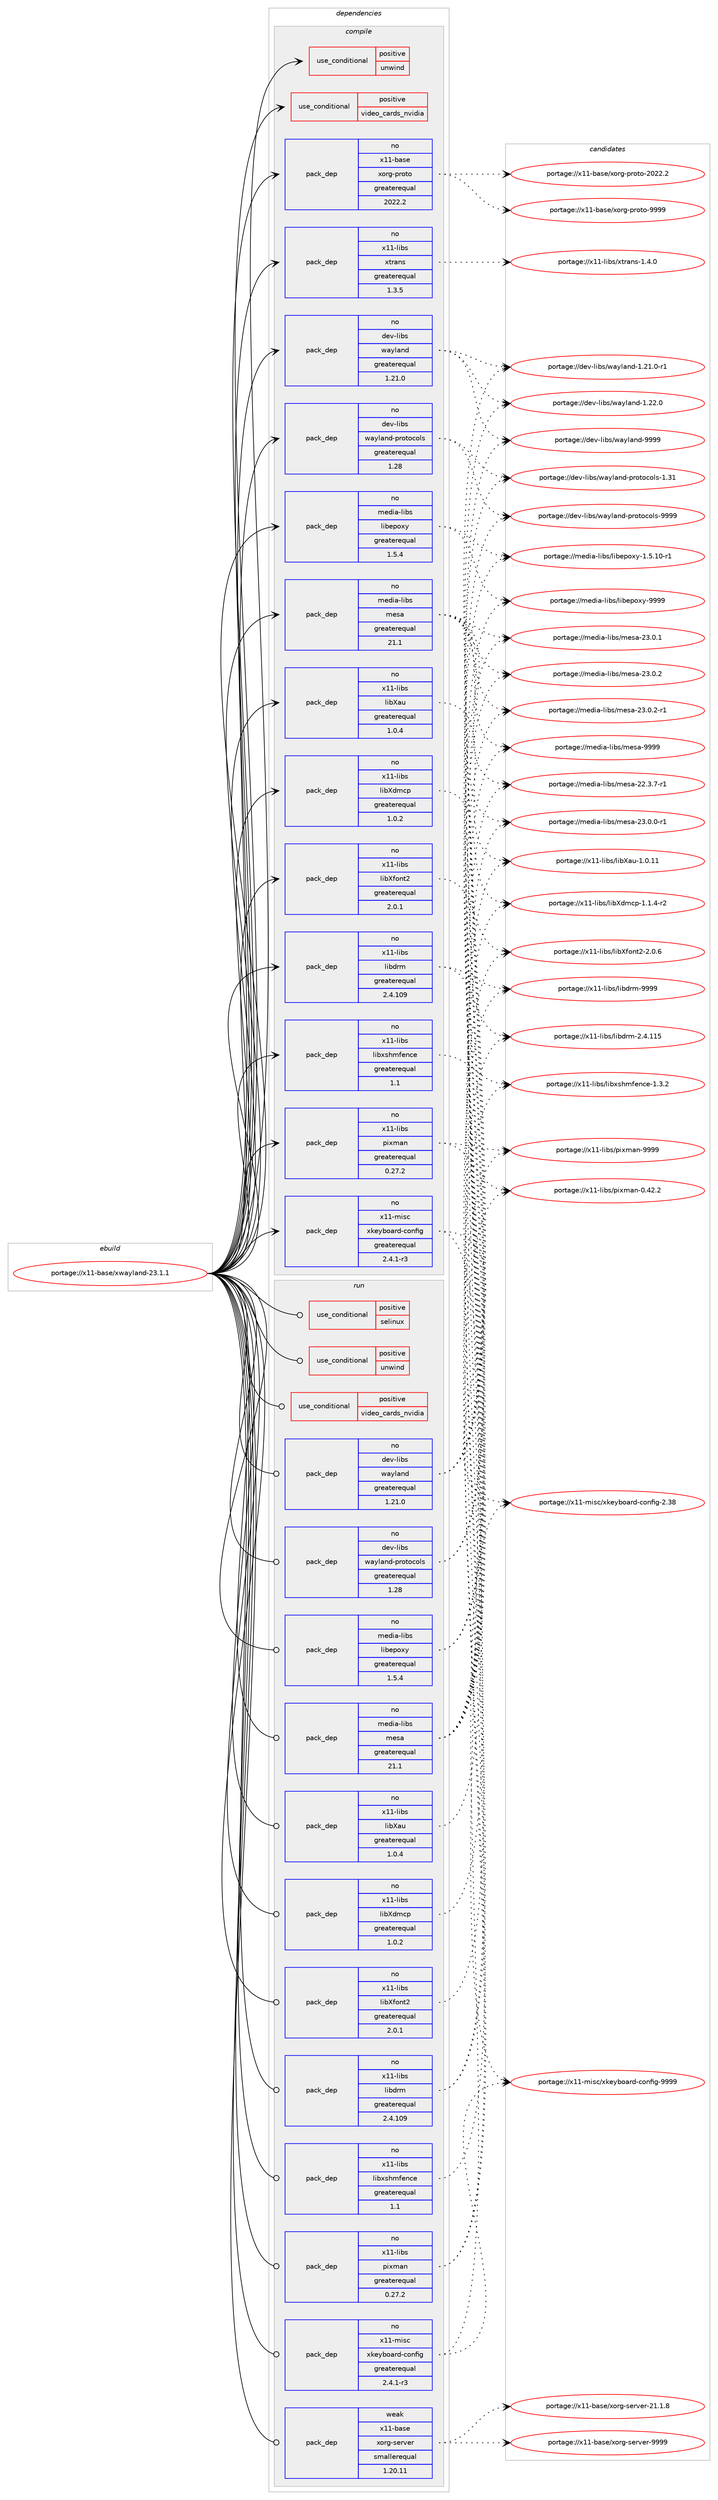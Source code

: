 digraph prolog {

# *************
# Graph options
# *************

newrank=true;
concentrate=true;
compound=true;
graph [rankdir=LR,fontname=Helvetica,fontsize=10,ranksep=1.5];#, ranksep=2.5, nodesep=0.2];
edge  [arrowhead=vee];
node  [fontname=Helvetica,fontsize=10];

# **********
# The ebuild
# **********

subgraph cluster_leftcol {
color=gray;
rank=same;
label=<<i>ebuild</i>>;
id [label="portage://x11-base/xwayland-23.1.1", color=red, width=4, href="../x11-base/xwayland-23.1.1.svg"];
}

# ****************
# The dependencies
# ****************

subgraph cluster_midcol {
color=gray;
label=<<i>dependencies</i>>;
subgraph cluster_compile {
fillcolor="#eeeeee";
style=filled;
label=<<i>compile</i>>;
subgraph cond131 {
dependency458 [label=<<TABLE BORDER="0" CELLBORDER="1" CELLSPACING="0" CELLPADDING="4"><TR><TD ROWSPAN="3" CELLPADDING="10">use_conditional</TD></TR><TR><TD>positive</TD></TR><TR><TD>unwind</TD></TR></TABLE>>, shape=none, color=red];
# *** BEGIN UNKNOWN DEPENDENCY TYPE (TODO) ***
# dependency458 -> package_dependency(portage://x11-base/xwayland-23.1.1,install,no,sys-libs,libunwind,none,[,,],[],[])
# *** END UNKNOWN DEPENDENCY TYPE (TODO) ***

}
id:e -> dependency458:w [weight=20,style="solid",arrowhead="vee"];
subgraph cond132 {
dependency459 [label=<<TABLE BORDER="0" CELLBORDER="1" CELLSPACING="0" CELLPADDING="4"><TR><TD ROWSPAN="3" CELLPADDING="10">use_conditional</TD></TR><TR><TD>positive</TD></TR><TR><TD>video_cards_nvidia</TD></TR></TABLE>>, shape=none, color=red];
# *** BEGIN UNKNOWN DEPENDENCY TYPE (TODO) ***
# dependency459 -> package_dependency(portage://x11-base/xwayland-23.1.1,install,no,gui-libs,egl-wayland,none,[,,],[],[])
# *** END UNKNOWN DEPENDENCY TYPE (TODO) ***

}
id:e -> dependency459:w [weight=20,style="solid",arrowhead="vee"];
# *** BEGIN UNKNOWN DEPENDENCY TYPE (TODO) ***
# id -> package_dependency(portage://x11-base/xwayland-23.1.1,install,no,dev-libs,libbsd,none,[,,],[],[])
# *** END UNKNOWN DEPENDENCY TYPE (TODO) ***

# *** BEGIN UNKNOWN DEPENDENCY TYPE (TODO) ***
# id -> package_dependency(portage://x11-base/xwayland-23.1.1,install,no,dev-libs,openssl,none,[,,],any_same_slot,[])
# *** END UNKNOWN DEPENDENCY TYPE (TODO) ***

subgraph pack286 {
dependency460 [label=<<TABLE BORDER="0" CELLBORDER="1" CELLSPACING="0" CELLPADDING="4" WIDTH="220"><TR><TD ROWSPAN="6" CELLPADDING="30">pack_dep</TD></TR><TR><TD WIDTH="110">no</TD></TR><TR><TD>dev-libs</TD></TR><TR><TD>wayland</TD></TR><TR><TD>greaterequal</TD></TR><TR><TD>1.21.0</TD></TR></TABLE>>, shape=none, color=blue];
}
id:e -> dependency460:w [weight=20,style="solid",arrowhead="vee"];
subgraph pack287 {
dependency461 [label=<<TABLE BORDER="0" CELLBORDER="1" CELLSPACING="0" CELLPADDING="4" WIDTH="220"><TR><TD ROWSPAN="6" CELLPADDING="30">pack_dep</TD></TR><TR><TD WIDTH="110">no</TD></TR><TR><TD>dev-libs</TD></TR><TR><TD>wayland-protocols</TD></TR><TR><TD>greaterequal</TD></TR><TR><TD>1.28</TD></TR></TABLE>>, shape=none, color=blue];
}
id:e -> dependency461:w [weight=20,style="solid",arrowhead="vee"];
# *** BEGIN UNKNOWN DEPENDENCY TYPE (TODO) ***
# id -> package_dependency(portage://x11-base/xwayland-23.1.1,install,no,media-fonts,font-util,none,[,,],[],[])
# *** END UNKNOWN DEPENDENCY TYPE (TODO) ***

subgraph pack288 {
dependency462 [label=<<TABLE BORDER="0" CELLBORDER="1" CELLSPACING="0" CELLPADDING="4" WIDTH="220"><TR><TD ROWSPAN="6" CELLPADDING="30">pack_dep</TD></TR><TR><TD WIDTH="110">no</TD></TR><TR><TD>media-libs</TD></TR><TR><TD>libepoxy</TD></TR><TR><TD>greaterequal</TD></TR><TR><TD>1.5.4</TD></TR></TABLE>>, shape=none, color=blue];
}
id:e -> dependency462:w [weight=20,style="solid",arrowhead="vee"];
# *** BEGIN UNKNOWN DEPENDENCY TYPE (TODO) ***
# id -> package_dependency(portage://x11-base/xwayland-23.1.1,install,no,media-libs,libglvnd,none,[,,],[],[use(enable(X),none)])
# *** END UNKNOWN DEPENDENCY TYPE (TODO) ***

subgraph pack289 {
dependency463 [label=<<TABLE BORDER="0" CELLBORDER="1" CELLSPACING="0" CELLPADDING="4" WIDTH="220"><TR><TD ROWSPAN="6" CELLPADDING="30">pack_dep</TD></TR><TR><TD WIDTH="110">no</TD></TR><TR><TD>media-libs</TD></TR><TR><TD>mesa</TD></TR><TR><TD>greaterequal</TD></TR><TR><TD>21.1</TD></TR></TABLE>>, shape=none, color=blue];
}
id:e -> dependency463:w [weight=20,style="solid",arrowhead="vee"];
subgraph pack290 {
dependency464 [label=<<TABLE BORDER="0" CELLBORDER="1" CELLSPACING="0" CELLPADDING="4" WIDTH="220"><TR><TD ROWSPAN="6" CELLPADDING="30">pack_dep</TD></TR><TR><TD WIDTH="110">no</TD></TR><TR><TD>x11-base</TD></TR><TR><TD>xorg-proto</TD></TR><TR><TD>greaterequal</TD></TR><TR><TD>2022.2</TD></TR></TABLE>>, shape=none, color=blue];
}
id:e -> dependency464:w [weight=20,style="solid",arrowhead="vee"];
subgraph pack291 {
dependency465 [label=<<TABLE BORDER="0" CELLBORDER="1" CELLSPACING="0" CELLPADDING="4" WIDTH="220"><TR><TD ROWSPAN="6" CELLPADDING="30">pack_dep</TD></TR><TR><TD WIDTH="110">no</TD></TR><TR><TD>x11-libs</TD></TR><TR><TD>libXau</TD></TR><TR><TD>greaterequal</TD></TR><TR><TD>1.0.4</TD></TR></TABLE>>, shape=none, color=blue];
}
id:e -> dependency465:w [weight=20,style="solid",arrowhead="vee"];
subgraph pack292 {
dependency466 [label=<<TABLE BORDER="0" CELLBORDER="1" CELLSPACING="0" CELLPADDING="4" WIDTH="220"><TR><TD ROWSPAN="6" CELLPADDING="30">pack_dep</TD></TR><TR><TD WIDTH="110">no</TD></TR><TR><TD>x11-libs</TD></TR><TR><TD>libXdmcp</TD></TR><TR><TD>greaterequal</TD></TR><TR><TD>1.0.2</TD></TR></TABLE>>, shape=none, color=blue];
}
id:e -> dependency466:w [weight=20,style="solid",arrowhead="vee"];
subgraph pack293 {
dependency467 [label=<<TABLE BORDER="0" CELLBORDER="1" CELLSPACING="0" CELLPADDING="4" WIDTH="220"><TR><TD ROWSPAN="6" CELLPADDING="30">pack_dep</TD></TR><TR><TD WIDTH="110">no</TD></TR><TR><TD>x11-libs</TD></TR><TR><TD>libXfont2</TD></TR><TR><TD>greaterequal</TD></TR><TR><TD>2.0.1</TD></TR></TABLE>>, shape=none, color=blue];
}
id:e -> dependency467:w [weight=20,style="solid",arrowhead="vee"];
subgraph pack294 {
dependency468 [label=<<TABLE BORDER="0" CELLBORDER="1" CELLSPACING="0" CELLPADDING="4" WIDTH="220"><TR><TD ROWSPAN="6" CELLPADDING="30">pack_dep</TD></TR><TR><TD WIDTH="110">no</TD></TR><TR><TD>x11-libs</TD></TR><TR><TD>libdrm</TD></TR><TR><TD>greaterequal</TD></TR><TR><TD>2.4.109</TD></TR></TABLE>>, shape=none, color=blue];
}
id:e -> dependency468:w [weight=20,style="solid",arrowhead="vee"];
# *** BEGIN UNKNOWN DEPENDENCY TYPE (TODO) ***
# id -> package_dependency(portage://x11-base/xwayland-23.1.1,install,no,x11-libs,libxcvt,none,[,,],[],[])
# *** END UNKNOWN DEPENDENCY TYPE (TODO) ***

# *** BEGIN UNKNOWN DEPENDENCY TYPE (TODO) ***
# id -> package_dependency(portage://x11-base/xwayland-23.1.1,install,no,x11-libs,libxkbfile,none,[,,],[],[])
# *** END UNKNOWN DEPENDENCY TYPE (TODO) ***

subgraph pack295 {
dependency469 [label=<<TABLE BORDER="0" CELLBORDER="1" CELLSPACING="0" CELLPADDING="4" WIDTH="220"><TR><TD ROWSPAN="6" CELLPADDING="30">pack_dep</TD></TR><TR><TD WIDTH="110">no</TD></TR><TR><TD>x11-libs</TD></TR><TR><TD>libxshmfence</TD></TR><TR><TD>greaterequal</TD></TR><TR><TD>1.1</TD></TR></TABLE>>, shape=none, color=blue];
}
id:e -> dependency469:w [weight=20,style="solid",arrowhead="vee"];
subgraph pack296 {
dependency470 [label=<<TABLE BORDER="0" CELLBORDER="1" CELLSPACING="0" CELLPADDING="4" WIDTH="220"><TR><TD ROWSPAN="6" CELLPADDING="30">pack_dep</TD></TR><TR><TD WIDTH="110">no</TD></TR><TR><TD>x11-libs</TD></TR><TR><TD>pixman</TD></TR><TR><TD>greaterequal</TD></TR><TR><TD>0.27.2</TD></TR></TABLE>>, shape=none, color=blue];
}
id:e -> dependency470:w [weight=20,style="solid",arrowhead="vee"];
subgraph pack297 {
dependency471 [label=<<TABLE BORDER="0" CELLBORDER="1" CELLSPACING="0" CELLPADDING="4" WIDTH="220"><TR><TD ROWSPAN="6" CELLPADDING="30">pack_dep</TD></TR><TR><TD WIDTH="110">no</TD></TR><TR><TD>x11-libs</TD></TR><TR><TD>xtrans</TD></TR><TR><TD>greaterequal</TD></TR><TR><TD>1.3.5</TD></TR></TABLE>>, shape=none, color=blue];
}
id:e -> dependency471:w [weight=20,style="solid",arrowhead="vee"];
subgraph pack298 {
dependency472 [label=<<TABLE BORDER="0" CELLBORDER="1" CELLSPACING="0" CELLPADDING="4" WIDTH="220"><TR><TD ROWSPAN="6" CELLPADDING="30">pack_dep</TD></TR><TR><TD WIDTH="110">no</TD></TR><TR><TD>x11-misc</TD></TR><TR><TD>xkeyboard-config</TD></TR><TR><TD>greaterequal</TD></TR><TR><TD>2.4.1-r3</TD></TR></TABLE>>, shape=none, color=blue];
}
id:e -> dependency472:w [weight=20,style="solid",arrowhead="vee"];
}
subgraph cluster_compileandrun {
fillcolor="#eeeeee";
style=filled;
label=<<i>compile and run</i>>;
}
subgraph cluster_run {
fillcolor="#eeeeee";
style=filled;
label=<<i>run</i>>;
subgraph cond133 {
dependency473 [label=<<TABLE BORDER="0" CELLBORDER="1" CELLSPACING="0" CELLPADDING="4"><TR><TD ROWSPAN="3" CELLPADDING="10">use_conditional</TD></TR><TR><TD>positive</TD></TR><TR><TD>selinux</TD></TR></TABLE>>, shape=none, color=red];
# *** BEGIN UNKNOWN DEPENDENCY TYPE (TODO) ***
# dependency473 -> package_dependency(portage://x11-base/xwayland-23.1.1,run,no,sec-policy,selinux-xserver,none,[,,],[],[])
# *** END UNKNOWN DEPENDENCY TYPE (TODO) ***

}
id:e -> dependency473:w [weight=20,style="solid",arrowhead="odot"];
subgraph cond134 {
dependency474 [label=<<TABLE BORDER="0" CELLBORDER="1" CELLSPACING="0" CELLPADDING="4"><TR><TD ROWSPAN="3" CELLPADDING="10">use_conditional</TD></TR><TR><TD>positive</TD></TR><TR><TD>unwind</TD></TR></TABLE>>, shape=none, color=red];
# *** BEGIN UNKNOWN DEPENDENCY TYPE (TODO) ***
# dependency474 -> package_dependency(portage://x11-base/xwayland-23.1.1,run,no,sys-libs,libunwind,none,[,,],[],[])
# *** END UNKNOWN DEPENDENCY TYPE (TODO) ***

}
id:e -> dependency474:w [weight=20,style="solid",arrowhead="odot"];
subgraph cond135 {
dependency475 [label=<<TABLE BORDER="0" CELLBORDER="1" CELLSPACING="0" CELLPADDING="4"><TR><TD ROWSPAN="3" CELLPADDING="10">use_conditional</TD></TR><TR><TD>positive</TD></TR><TR><TD>video_cards_nvidia</TD></TR></TABLE>>, shape=none, color=red];
# *** BEGIN UNKNOWN DEPENDENCY TYPE (TODO) ***
# dependency475 -> package_dependency(portage://x11-base/xwayland-23.1.1,run,no,gui-libs,egl-wayland,none,[,,],[],[])
# *** END UNKNOWN DEPENDENCY TYPE (TODO) ***

}
id:e -> dependency475:w [weight=20,style="solid",arrowhead="odot"];
# *** BEGIN UNKNOWN DEPENDENCY TYPE (TODO) ***
# id -> package_dependency(portage://x11-base/xwayland-23.1.1,run,no,dev-libs,libbsd,none,[,,],[],[])
# *** END UNKNOWN DEPENDENCY TYPE (TODO) ***

# *** BEGIN UNKNOWN DEPENDENCY TYPE (TODO) ***
# id -> package_dependency(portage://x11-base/xwayland-23.1.1,run,no,dev-libs,openssl,none,[,,],any_same_slot,[])
# *** END UNKNOWN DEPENDENCY TYPE (TODO) ***

subgraph pack299 {
dependency476 [label=<<TABLE BORDER="0" CELLBORDER="1" CELLSPACING="0" CELLPADDING="4" WIDTH="220"><TR><TD ROWSPAN="6" CELLPADDING="30">pack_dep</TD></TR><TR><TD WIDTH="110">no</TD></TR><TR><TD>dev-libs</TD></TR><TR><TD>wayland</TD></TR><TR><TD>greaterequal</TD></TR><TR><TD>1.21.0</TD></TR></TABLE>>, shape=none, color=blue];
}
id:e -> dependency476:w [weight=20,style="solid",arrowhead="odot"];
subgraph pack300 {
dependency477 [label=<<TABLE BORDER="0" CELLBORDER="1" CELLSPACING="0" CELLPADDING="4" WIDTH="220"><TR><TD ROWSPAN="6" CELLPADDING="30">pack_dep</TD></TR><TR><TD WIDTH="110">no</TD></TR><TR><TD>dev-libs</TD></TR><TR><TD>wayland-protocols</TD></TR><TR><TD>greaterequal</TD></TR><TR><TD>1.28</TD></TR></TABLE>>, shape=none, color=blue];
}
id:e -> dependency477:w [weight=20,style="solid",arrowhead="odot"];
# *** BEGIN UNKNOWN DEPENDENCY TYPE (TODO) ***
# id -> package_dependency(portage://x11-base/xwayland-23.1.1,run,no,media-fonts,font-util,none,[,,],[],[])
# *** END UNKNOWN DEPENDENCY TYPE (TODO) ***

subgraph pack301 {
dependency478 [label=<<TABLE BORDER="0" CELLBORDER="1" CELLSPACING="0" CELLPADDING="4" WIDTH="220"><TR><TD ROWSPAN="6" CELLPADDING="30">pack_dep</TD></TR><TR><TD WIDTH="110">no</TD></TR><TR><TD>media-libs</TD></TR><TR><TD>libepoxy</TD></TR><TR><TD>greaterequal</TD></TR><TR><TD>1.5.4</TD></TR></TABLE>>, shape=none, color=blue];
}
id:e -> dependency478:w [weight=20,style="solid",arrowhead="odot"];
# *** BEGIN UNKNOWN DEPENDENCY TYPE (TODO) ***
# id -> package_dependency(portage://x11-base/xwayland-23.1.1,run,no,media-libs,libglvnd,none,[,,],[],[use(enable(X),none)])
# *** END UNKNOWN DEPENDENCY TYPE (TODO) ***

subgraph pack302 {
dependency479 [label=<<TABLE BORDER="0" CELLBORDER="1" CELLSPACING="0" CELLPADDING="4" WIDTH="220"><TR><TD ROWSPAN="6" CELLPADDING="30">pack_dep</TD></TR><TR><TD WIDTH="110">no</TD></TR><TR><TD>media-libs</TD></TR><TR><TD>mesa</TD></TR><TR><TD>greaterequal</TD></TR><TR><TD>21.1</TD></TR></TABLE>>, shape=none, color=blue];
}
id:e -> dependency479:w [weight=20,style="solid",arrowhead="odot"];
# *** BEGIN UNKNOWN DEPENDENCY TYPE (TODO) ***
# id -> package_dependency(portage://x11-base/xwayland-23.1.1,run,no,x11-apps,xkbcomp,none,[,,],[],[])
# *** END UNKNOWN DEPENDENCY TYPE (TODO) ***

subgraph pack303 {
dependency480 [label=<<TABLE BORDER="0" CELLBORDER="1" CELLSPACING="0" CELLPADDING="4" WIDTH="220"><TR><TD ROWSPAN="6" CELLPADDING="30">pack_dep</TD></TR><TR><TD WIDTH="110">no</TD></TR><TR><TD>x11-libs</TD></TR><TR><TD>libXau</TD></TR><TR><TD>greaterequal</TD></TR><TR><TD>1.0.4</TD></TR></TABLE>>, shape=none, color=blue];
}
id:e -> dependency480:w [weight=20,style="solid",arrowhead="odot"];
subgraph pack304 {
dependency481 [label=<<TABLE BORDER="0" CELLBORDER="1" CELLSPACING="0" CELLPADDING="4" WIDTH="220"><TR><TD ROWSPAN="6" CELLPADDING="30">pack_dep</TD></TR><TR><TD WIDTH="110">no</TD></TR><TR><TD>x11-libs</TD></TR><TR><TD>libXdmcp</TD></TR><TR><TD>greaterequal</TD></TR><TR><TD>1.0.2</TD></TR></TABLE>>, shape=none, color=blue];
}
id:e -> dependency481:w [weight=20,style="solid",arrowhead="odot"];
subgraph pack305 {
dependency482 [label=<<TABLE BORDER="0" CELLBORDER="1" CELLSPACING="0" CELLPADDING="4" WIDTH="220"><TR><TD ROWSPAN="6" CELLPADDING="30">pack_dep</TD></TR><TR><TD WIDTH="110">no</TD></TR><TR><TD>x11-libs</TD></TR><TR><TD>libXfont2</TD></TR><TR><TD>greaterequal</TD></TR><TR><TD>2.0.1</TD></TR></TABLE>>, shape=none, color=blue];
}
id:e -> dependency482:w [weight=20,style="solid",arrowhead="odot"];
subgraph pack306 {
dependency483 [label=<<TABLE BORDER="0" CELLBORDER="1" CELLSPACING="0" CELLPADDING="4" WIDTH="220"><TR><TD ROWSPAN="6" CELLPADDING="30">pack_dep</TD></TR><TR><TD WIDTH="110">no</TD></TR><TR><TD>x11-libs</TD></TR><TR><TD>libdrm</TD></TR><TR><TD>greaterequal</TD></TR><TR><TD>2.4.109</TD></TR></TABLE>>, shape=none, color=blue];
}
id:e -> dependency483:w [weight=20,style="solid",arrowhead="odot"];
# *** BEGIN UNKNOWN DEPENDENCY TYPE (TODO) ***
# id -> package_dependency(portage://x11-base/xwayland-23.1.1,run,no,x11-libs,libxcvt,none,[,,],[],[])
# *** END UNKNOWN DEPENDENCY TYPE (TODO) ***

# *** BEGIN UNKNOWN DEPENDENCY TYPE (TODO) ***
# id -> package_dependency(portage://x11-base/xwayland-23.1.1,run,no,x11-libs,libxkbfile,none,[,,],[],[])
# *** END UNKNOWN DEPENDENCY TYPE (TODO) ***

subgraph pack307 {
dependency484 [label=<<TABLE BORDER="0" CELLBORDER="1" CELLSPACING="0" CELLPADDING="4" WIDTH="220"><TR><TD ROWSPAN="6" CELLPADDING="30">pack_dep</TD></TR><TR><TD WIDTH="110">no</TD></TR><TR><TD>x11-libs</TD></TR><TR><TD>libxshmfence</TD></TR><TR><TD>greaterequal</TD></TR><TR><TD>1.1</TD></TR></TABLE>>, shape=none, color=blue];
}
id:e -> dependency484:w [weight=20,style="solid",arrowhead="odot"];
subgraph pack308 {
dependency485 [label=<<TABLE BORDER="0" CELLBORDER="1" CELLSPACING="0" CELLPADDING="4" WIDTH="220"><TR><TD ROWSPAN="6" CELLPADDING="30">pack_dep</TD></TR><TR><TD WIDTH="110">no</TD></TR><TR><TD>x11-libs</TD></TR><TR><TD>pixman</TD></TR><TR><TD>greaterequal</TD></TR><TR><TD>0.27.2</TD></TR></TABLE>>, shape=none, color=blue];
}
id:e -> dependency485:w [weight=20,style="solid",arrowhead="odot"];
subgraph pack309 {
dependency486 [label=<<TABLE BORDER="0" CELLBORDER="1" CELLSPACING="0" CELLPADDING="4" WIDTH="220"><TR><TD ROWSPAN="6" CELLPADDING="30">pack_dep</TD></TR><TR><TD WIDTH="110">no</TD></TR><TR><TD>x11-misc</TD></TR><TR><TD>xkeyboard-config</TD></TR><TR><TD>greaterequal</TD></TR><TR><TD>2.4.1-r3</TD></TR></TABLE>>, shape=none, color=blue];
}
id:e -> dependency486:w [weight=20,style="solid",arrowhead="odot"];
subgraph pack310 {
dependency487 [label=<<TABLE BORDER="0" CELLBORDER="1" CELLSPACING="0" CELLPADDING="4" WIDTH="220"><TR><TD ROWSPAN="6" CELLPADDING="30">pack_dep</TD></TR><TR><TD WIDTH="110">weak</TD></TR><TR><TD>x11-base</TD></TR><TR><TD>xorg-server</TD></TR><TR><TD>smallerequal</TD></TR><TR><TD>1.20.11</TD></TR></TABLE>>, shape=none, color=blue];
}
id:e -> dependency487:w [weight=20,style="solid",arrowhead="odot"];
}
}

# **************
# The candidates
# **************

subgraph cluster_choices {
rank=same;
color=gray;
label=<<i>candidates</i>>;

subgraph choice286 {
color=black;
nodesep=1;
choice1001011184510810598115471199712110897110100454946504946484511449 [label="portage://dev-libs/wayland-1.21.0-r1", color=red, width=4,href="../dev-libs/wayland-1.21.0-r1.svg"];
choice100101118451081059811547119971211089711010045494650504648 [label="portage://dev-libs/wayland-1.22.0", color=red, width=4,href="../dev-libs/wayland-1.22.0.svg"];
choice10010111845108105981154711997121108971101004557575757 [label="portage://dev-libs/wayland-9999", color=red, width=4,href="../dev-libs/wayland-9999.svg"];
dependency460:e -> choice1001011184510810598115471199712110897110100454946504946484511449:w [style=dotted,weight="100"];
dependency460:e -> choice100101118451081059811547119971211089711010045494650504648:w [style=dotted,weight="100"];
dependency460:e -> choice10010111845108105981154711997121108971101004557575757:w [style=dotted,weight="100"];
}
subgraph choice287 {
color=black;
nodesep=1;
choice100101118451081059811547119971211089711010045112114111116111991111081154549465149 [label="portage://dev-libs/wayland-protocols-1.31", color=red, width=4,href="../dev-libs/wayland-protocols-1.31.svg"];
choice100101118451081059811547119971211089711010045112114111116111991111081154557575757 [label="portage://dev-libs/wayland-protocols-9999", color=red, width=4,href="../dev-libs/wayland-protocols-9999.svg"];
dependency461:e -> choice100101118451081059811547119971211089711010045112114111116111991111081154549465149:w [style=dotted,weight="100"];
dependency461:e -> choice100101118451081059811547119971211089711010045112114111116111991111081154557575757:w [style=dotted,weight="100"];
}
subgraph choice288 {
color=black;
nodesep=1;
choice1091011001059745108105981154710810598101112111120121454946534649484511449 [label="portage://media-libs/libepoxy-1.5.10-r1", color=red, width=4,href="../media-libs/libepoxy-1.5.10-r1.svg"];
choice10910110010597451081059811547108105981011121111201214557575757 [label="portage://media-libs/libepoxy-9999", color=red, width=4,href="../media-libs/libepoxy-9999.svg"];
dependency462:e -> choice1091011001059745108105981154710810598101112111120121454946534649484511449:w [style=dotted,weight="100"];
dependency462:e -> choice10910110010597451081059811547108105981011121111201214557575757:w [style=dotted,weight="100"];
}
subgraph choice289 {
color=black;
nodesep=1;
choice1091011001059745108105981154710910111597455050465146554511449 [label="portage://media-libs/mesa-22.3.7-r1", color=red, width=4,href="../media-libs/mesa-22.3.7-r1.svg"];
choice1091011001059745108105981154710910111597455051464846484511449 [label="portage://media-libs/mesa-23.0.0-r1", color=red, width=4,href="../media-libs/mesa-23.0.0-r1.svg"];
choice109101100105974510810598115471091011159745505146484649 [label="portage://media-libs/mesa-23.0.1", color=red, width=4,href="../media-libs/mesa-23.0.1.svg"];
choice109101100105974510810598115471091011159745505146484650 [label="portage://media-libs/mesa-23.0.2", color=red, width=4,href="../media-libs/mesa-23.0.2.svg"];
choice1091011001059745108105981154710910111597455051464846504511449 [label="portage://media-libs/mesa-23.0.2-r1", color=red, width=4,href="../media-libs/mesa-23.0.2-r1.svg"];
choice10910110010597451081059811547109101115974557575757 [label="portage://media-libs/mesa-9999", color=red, width=4,href="../media-libs/mesa-9999.svg"];
dependency463:e -> choice1091011001059745108105981154710910111597455050465146554511449:w [style=dotted,weight="100"];
dependency463:e -> choice1091011001059745108105981154710910111597455051464846484511449:w [style=dotted,weight="100"];
dependency463:e -> choice109101100105974510810598115471091011159745505146484649:w [style=dotted,weight="100"];
dependency463:e -> choice109101100105974510810598115471091011159745505146484650:w [style=dotted,weight="100"];
dependency463:e -> choice1091011001059745108105981154710910111597455051464846504511449:w [style=dotted,weight="100"];
dependency463:e -> choice10910110010597451081059811547109101115974557575757:w [style=dotted,weight="100"];
}
subgraph choice290 {
color=black;
nodesep=1;
choice1204949459897115101471201111141034511211411111611145504850504650 [label="portage://x11-base/xorg-proto-2022.2", color=red, width=4,href="../x11-base/xorg-proto-2022.2.svg"];
choice120494945989711510147120111114103451121141111161114557575757 [label="portage://x11-base/xorg-proto-9999", color=red, width=4,href="../x11-base/xorg-proto-9999.svg"];
dependency464:e -> choice1204949459897115101471201111141034511211411111611145504850504650:w [style=dotted,weight="100"];
dependency464:e -> choice120494945989711510147120111114103451121141111161114557575757:w [style=dotted,weight="100"];
}
subgraph choice291 {
color=black;
nodesep=1;
choice120494945108105981154710810598889711745494648464949 [label="portage://x11-libs/libXau-1.0.11", color=red, width=4,href="../x11-libs/libXau-1.0.11.svg"];
dependency465:e -> choice120494945108105981154710810598889711745494648464949:w [style=dotted,weight="100"];
}
subgraph choice292 {
color=black;
nodesep=1;
choice12049494510810598115471081059888100109991124549464946524511450 [label="portage://x11-libs/libXdmcp-1.1.4-r2", color=red, width=4,href="../x11-libs/libXdmcp-1.1.4-r2.svg"];
dependency466:e -> choice12049494510810598115471081059888100109991124549464946524511450:w [style=dotted,weight="100"];
}
subgraph choice293 {
color=black;
nodesep=1;
choice1204949451081059811547108105988810211111011650455046484654 [label="portage://x11-libs/libXfont2-2.0.6", color=red, width=4,href="../x11-libs/libXfont2-2.0.6.svg"];
dependency467:e -> choice1204949451081059811547108105988810211111011650455046484654:w [style=dotted,weight="100"];
}
subgraph choice294 {
color=black;
nodesep=1;
choice1204949451081059811547108105981001141094550465246494953 [label="portage://x11-libs/libdrm-2.4.115", color=red, width=4,href="../x11-libs/libdrm-2.4.115.svg"];
choice1204949451081059811547108105981001141094557575757 [label="portage://x11-libs/libdrm-9999", color=red, width=4,href="../x11-libs/libdrm-9999.svg"];
dependency468:e -> choice1204949451081059811547108105981001141094550465246494953:w [style=dotted,weight="100"];
dependency468:e -> choice1204949451081059811547108105981001141094557575757:w [style=dotted,weight="100"];
}
subgraph choice295 {
color=black;
nodesep=1;
choice12049494510810598115471081059812011510410910210111099101454946514650 [label="portage://x11-libs/libxshmfence-1.3.2", color=red, width=4,href="../x11-libs/libxshmfence-1.3.2.svg"];
dependency469:e -> choice12049494510810598115471081059812011510410910210111099101454946514650:w [style=dotted,weight="100"];
}
subgraph choice296 {
color=black;
nodesep=1;
choice12049494510810598115471121051201099711045484652504650 [label="portage://x11-libs/pixman-0.42.2", color=red, width=4,href="../x11-libs/pixman-0.42.2.svg"];
choice1204949451081059811547112105120109971104557575757 [label="portage://x11-libs/pixman-9999", color=red, width=4,href="../x11-libs/pixman-9999.svg"];
dependency470:e -> choice12049494510810598115471121051201099711045484652504650:w [style=dotted,weight="100"];
dependency470:e -> choice1204949451081059811547112105120109971104557575757:w [style=dotted,weight="100"];
}
subgraph choice297 {
color=black;
nodesep=1;
choice120494945108105981154712011611497110115454946524648 [label="portage://x11-libs/xtrans-1.4.0", color=red, width=4,href="../x11-libs/xtrans-1.4.0.svg"];
dependency471:e -> choice120494945108105981154712011611497110115454946524648:w [style=dotted,weight="100"];
}
subgraph choice298 {
color=black;
nodesep=1;
choice1204949451091051159947120107101121981119711410045991111101021051034550465156 [label="portage://x11-misc/xkeyboard-config-2.38", color=red, width=4,href="../x11-misc/xkeyboard-config-2.38.svg"];
choice1204949451091051159947120107101121981119711410045991111101021051034557575757 [label="portage://x11-misc/xkeyboard-config-9999", color=red, width=4,href="../x11-misc/xkeyboard-config-9999.svg"];
dependency472:e -> choice1204949451091051159947120107101121981119711410045991111101021051034550465156:w [style=dotted,weight="100"];
dependency472:e -> choice1204949451091051159947120107101121981119711410045991111101021051034557575757:w [style=dotted,weight="100"];
}
subgraph choice299 {
color=black;
nodesep=1;
choice1001011184510810598115471199712110897110100454946504946484511449 [label="portage://dev-libs/wayland-1.21.0-r1", color=red, width=4,href="../dev-libs/wayland-1.21.0-r1.svg"];
choice100101118451081059811547119971211089711010045494650504648 [label="portage://dev-libs/wayland-1.22.0", color=red, width=4,href="../dev-libs/wayland-1.22.0.svg"];
choice10010111845108105981154711997121108971101004557575757 [label="portage://dev-libs/wayland-9999", color=red, width=4,href="../dev-libs/wayland-9999.svg"];
dependency476:e -> choice1001011184510810598115471199712110897110100454946504946484511449:w [style=dotted,weight="100"];
dependency476:e -> choice100101118451081059811547119971211089711010045494650504648:w [style=dotted,weight="100"];
dependency476:e -> choice10010111845108105981154711997121108971101004557575757:w [style=dotted,weight="100"];
}
subgraph choice300 {
color=black;
nodesep=1;
choice100101118451081059811547119971211089711010045112114111116111991111081154549465149 [label="portage://dev-libs/wayland-protocols-1.31", color=red, width=4,href="../dev-libs/wayland-protocols-1.31.svg"];
choice100101118451081059811547119971211089711010045112114111116111991111081154557575757 [label="portage://dev-libs/wayland-protocols-9999", color=red, width=4,href="../dev-libs/wayland-protocols-9999.svg"];
dependency477:e -> choice100101118451081059811547119971211089711010045112114111116111991111081154549465149:w [style=dotted,weight="100"];
dependency477:e -> choice100101118451081059811547119971211089711010045112114111116111991111081154557575757:w [style=dotted,weight="100"];
}
subgraph choice301 {
color=black;
nodesep=1;
choice1091011001059745108105981154710810598101112111120121454946534649484511449 [label="portage://media-libs/libepoxy-1.5.10-r1", color=red, width=4,href="../media-libs/libepoxy-1.5.10-r1.svg"];
choice10910110010597451081059811547108105981011121111201214557575757 [label="portage://media-libs/libepoxy-9999", color=red, width=4,href="../media-libs/libepoxy-9999.svg"];
dependency478:e -> choice1091011001059745108105981154710810598101112111120121454946534649484511449:w [style=dotted,weight="100"];
dependency478:e -> choice10910110010597451081059811547108105981011121111201214557575757:w [style=dotted,weight="100"];
}
subgraph choice302 {
color=black;
nodesep=1;
choice1091011001059745108105981154710910111597455050465146554511449 [label="portage://media-libs/mesa-22.3.7-r1", color=red, width=4,href="../media-libs/mesa-22.3.7-r1.svg"];
choice1091011001059745108105981154710910111597455051464846484511449 [label="portage://media-libs/mesa-23.0.0-r1", color=red, width=4,href="../media-libs/mesa-23.0.0-r1.svg"];
choice109101100105974510810598115471091011159745505146484649 [label="portage://media-libs/mesa-23.0.1", color=red, width=4,href="../media-libs/mesa-23.0.1.svg"];
choice109101100105974510810598115471091011159745505146484650 [label="portage://media-libs/mesa-23.0.2", color=red, width=4,href="../media-libs/mesa-23.0.2.svg"];
choice1091011001059745108105981154710910111597455051464846504511449 [label="portage://media-libs/mesa-23.0.2-r1", color=red, width=4,href="../media-libs/mesa-23.0.2-r1.svg"];
choice10910110010597451081059811547109101115974557575757 [label="portage://media-libs/mesa-9999", color=red, width=4,href="../media-libs/mesa-9999.svg"];
dependency479:e -> choice1091011001059745108105981154710910111597455050465146554511449:w [style=dotted,weight="100"];
dependency479:e -> choice1091011001059745108105981154710910111597455051464846484511449:w [style=dotted,weight="100"];
dependency479:e -> choice109101100105974510810598115471091011159745505146484649:w [style=dotted,weight="100"];
dependency479:e -> choice109101100105974510810598115471091011159745505146484650:w [style=dotted,weight="100"];
dependency479:e -> choice1091011001059745108105981154710910111597455051464846504511449:w [style=dotted,weight="100"];
dependency479:e -> choice10910110010597451081059811547109101115974557575757:w [style=dotted,weight="100"];
}
subgraph choice303 {
color=black;
nodesep=1;
choice120494945108105981154710810598889711745494648464949 [label="portage://x11-libs/libXau-1.0.11", color=red, width=4,href="../x11-libs/libXau-1.0.11.svg"];
dependency480:e -> choice120494945108105981154710810598889711745494648464949:w [style=dotted,weight="100"];
}
subgraph choice304 {
color=black;
nodesep=1;
choice12049494510810598115471081059888100109991124549464946524511450 [label="portage://x11-libs/libXdmcp-1.1.4-r2", color=red, width=4,href="../x11-libs/libXdmcp-1.1.4-r2.svg"];
dependency481:e -> choice12049494510810598115471081059888100109991124549464946524511450:w [style=dotted,weight="100"];
}
subgraph choice305 {
color=black;
nodesep=1;
choice1204949451081059811547108105988810211111011650455046484654 [label="portage://x11-libs/libXfont2-2.0.6", color=red, width=4,href="../x11-libs/libXfont2-2.0.6.svg"];
dependency482:e -> choice1204949451081059811547108105988810211111011650455046484654:w [style=dotted,weight="100"];
}
subgraph choice306 {
color=black;
nodesep=1;
choice1204949451081059811547108105981001141094550465246494953 [label="portage://x11-libs/libdrm-2.4.115", color=red, width=4,href="../x11-libs/libdrm-2.4.115.svg"];
choice1204949451081059811547108105981001141094557575757 [label="portage://x11-libs/libdrm-9999", color=red, width=4,href="../x11-libs/libdrm-9999.svg"];
dependency483:e -> choice1204949451081059811547108105981001141094550465246494953:w [style=dotted,weight="100"];
dependency483:e -> choice1204949451081059811547108105981001141094557575757:w [style=dotted,weight="100"];
}
subgraph choice307 {
color=black;
nodesep=1;
choice12049494510810598115471081059812011510410910210111099101454946514650 [label="portage://x11-libs/libxshmfence-1.3.2", color=red, width=4,href="../x11-libs/libxshmfence-1.3.2.svg"];
dependency484:e -> choice12049494510810598115471081059812011510410910210111099101454946514650:w [style=dotted,weight="100"];
}
subgraph choice308 {
color=black;
nodesep=1;
choice12049494510810598115471121051201099711045484652504650 [label="portage://x11-libs/pixman-0.42.2", color=red, width=4,href="../x11-libs/pixman-0.42.2.svg"];
choice1204949451081059811547112105120109971104557575757 [label="portage://x11-libs/pixman-9999", color=red, width=4,href="../x11-libs/pixman-9999.svg"];
dependency485:e -> choice12049494510810598115471121051201099711045484652504650:w [style=dotted,weight="100"];
dependency485:e -> choice1204949451081059811547112105120109971104557575757:w [style=dotted,weight="100"];
}
subgraph choice309 {
color=black;
nodesep=1;
choice1204949451091051159947120107101121981119711410045991111101021051034550465156 [label="portage://x11-misc/xkeyboard-config-2.38", color=red, width=4,href="../x11-misc/xkeyboard-config-2.38.svg"];
choice1204949451091051159947120107101121981119711410045991111101021051034557575757 [label="portage://x11-misc/xkeyboard-config-9999", color=red, width=4,href="../x11-misc/xkeyboard-config-9999.svg"];
dependency486:e -> choice1204949451091051159947120107101121981119711410045991111101021051034550465156:w [style=dotted,weight="100"];
dependency486:e -> choice1204949451091051159947120107101121981119711410045991111101021051034557575757:w [style=dotted,weight="100"];
}
subgraph choice310 {
color=black;
nodesep=1;
choice1204949459897115101471201111141034511510111411810111445504946494656 [label="portage://x11-base/xorg-server-21.1.8", color=red, width=4,href="../x11-base/xorg-server-21.1.8.svg"];
choice120494945989711510147120111114103451151011141181011144557575757 [label="portage://x11-base/xorg-server-9999", color=red, width=4,href="../x11-base/xorg-server-9999.svg"];
dependency487:e -> choice1204949459897115101471201111141034511510111411810111445504946494656:w [style=dotted,weight="100"];
dependency487:e -> choice120494945989711510147120111114103451151011141181011144557575757:w [style=dotted,weight="100"];
}
}

}
